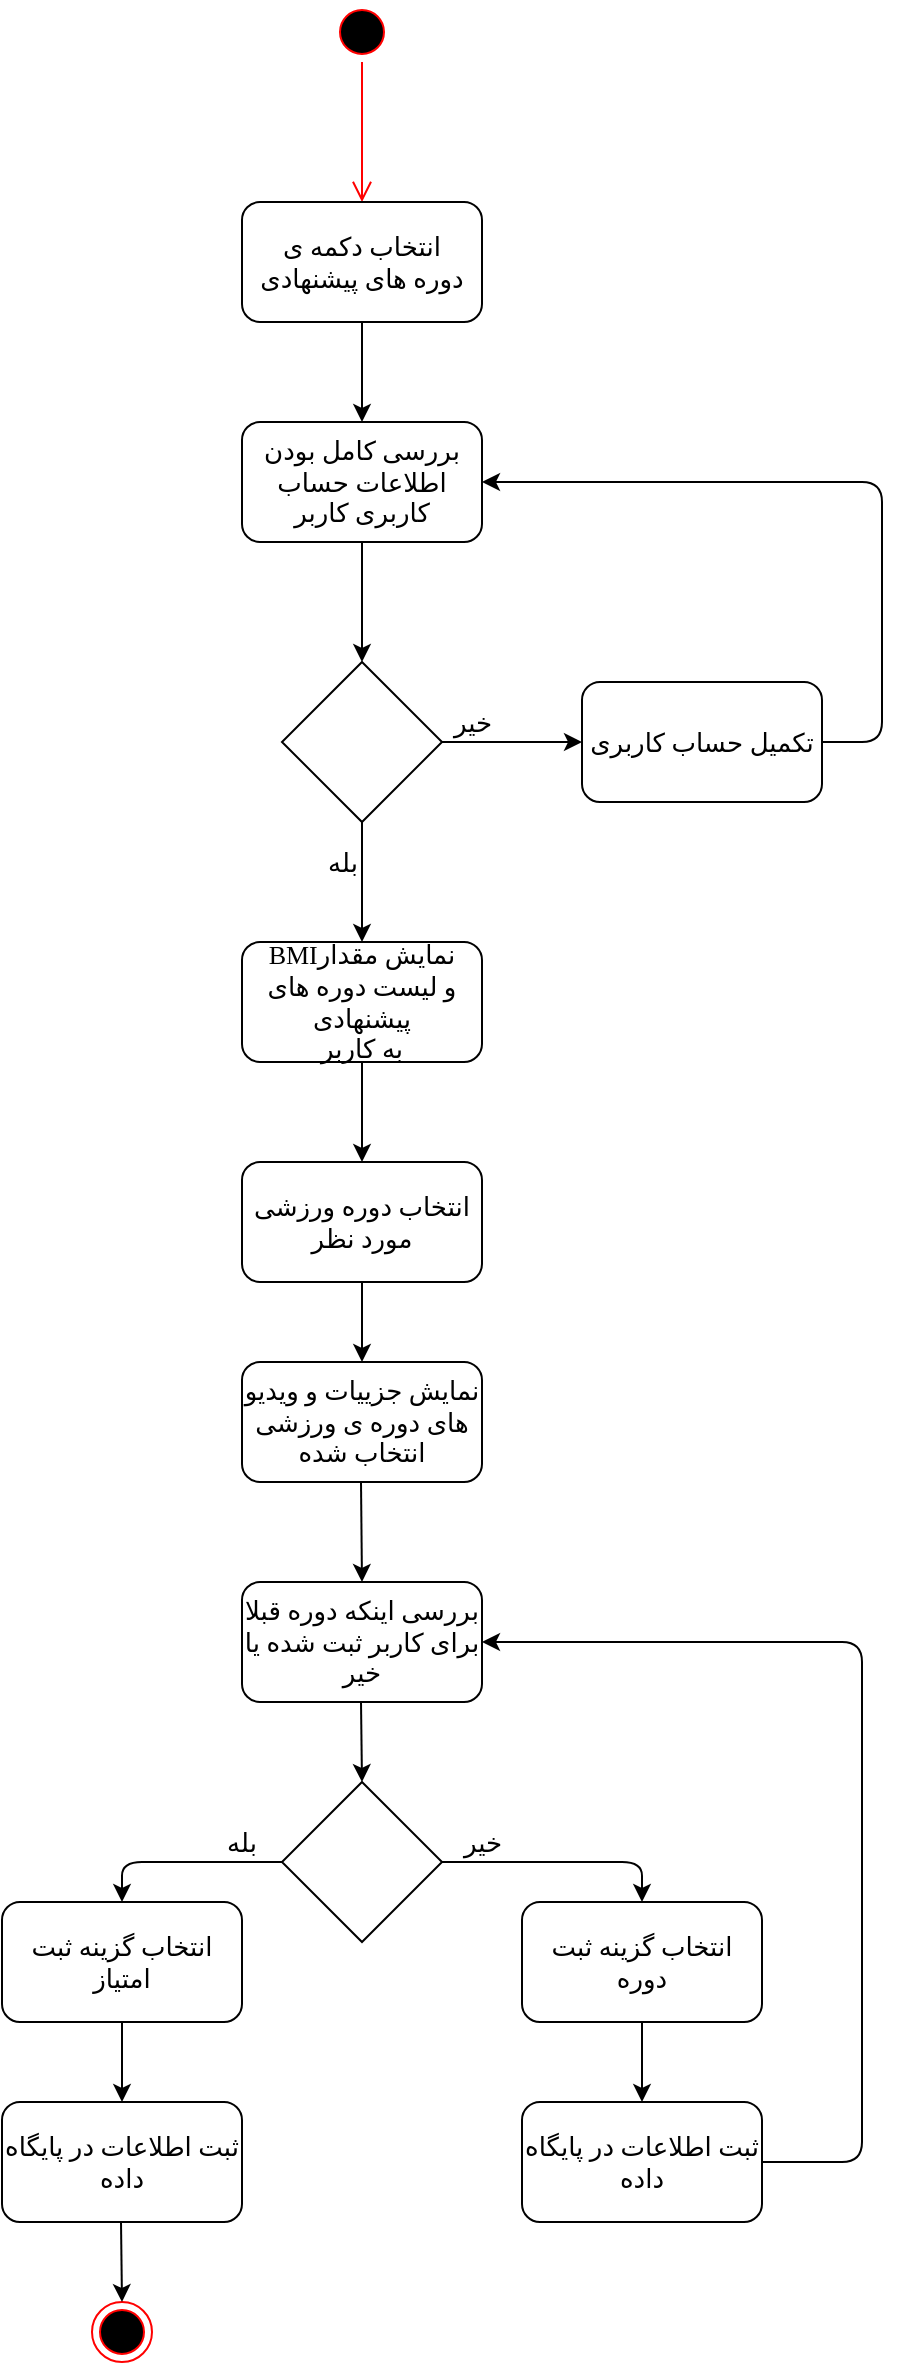 <mxfile version="14.8.1" type="github">
  <diagram id="ZJVrBKJgZ6AO6duT7ITB" name="Page-1">
    <mxGraphModel dx="1632" dy="436" grid="1" gridSize="10" guides="1" tooltips="1" connect="1" arrows="1" fold="1" page="1" pageScale="1" pageWidth="850" pageHeight="1100" math="0" shadow="0">
      <root>
        <mxCell id="0" />
        <mxCell id="1" parent="0" />
        <mxCell id="iygFAxfcVMYQyXbJ4-kD-1" value="" style="ellipse;html=1;shape=startState;fillColor=#000000;strokeColor=#ff0000;" parent="1" vertex="1">
          <mxGeometry x="145" y="60" width="30" height="30" as="geometry" />
        </mxCell>
        <mxCell id="iygFAxfcVMYQyXbJ4-kD-2" value="" style="edgeStyle=orthogonalEdgeStyle;html=1;verticalAlign=bottom;endArrow=open;endSize=8;strokeColor=#ff0000;entryX=0.5;entryY=0;entryDx=0;entryDy=0;" parent="1" source="iygFAxfcVMYQyXbJ4-kD-1" target="iygFAxfcVMYQyXbJ4-kD-4" edge="1">
          <mxGeometry relative="1" as="geometry">
            <mxPoint x="160" y="150" as="targetPoint" />
          </mxGeometry>
        </mxCell>
        <mxCell id="iygFAxfcVMYQyXbJ4-kD-3" value="" style="edgeStyle=orthogonalEdgeStyle;rounded=0;orthogonalLoop=1;jettySize=auto;html=1;" parent="1" source="iygFAxfcVMYQyXbJ4-kD-4" edge="1">
          <mxGeometry relative="1" as="geometry">
            <mxPoint x="160" y="270" as="targetPoint" />
          </mxGeometry>
        </mxCell>
        <mxCell id="iygFAxfcVMYQyXbJ4-kD-4" value="&lt;div style=&quot;font-size: 13px&quot;&gt;&lt;font style=&quot;font-size: 13px&quot; face=&quot;B Zar&quot;&gt;انتخاب دکمه ی &lt;br&gt;&lt;/font&gt;&lt;/div&gt;&lt;div style=&quot;font-size: 13px&quot;&gt;&lt;font style=&quot;font-size: 13px&quot; face=&quot;B Zar&quot;&gt;دوره های پیشنهادی&lt;/font&gt;&lt;br&gt;&lt;/div&gt;" style="rounded=1;whiteSpace=wrap;html=1;" parent="1" vertex="1">
          <mxGeometry x="100" y="160" width="120" height="60" as="geometry" />
        </mxCell>
        <mxCell id="iygFAxfcVMYQyXbJ4-kD-5" style="edgeStyle=orthogonalEdgeStyle;rounded=0;orthogonalLoop=1;jettySize=auto;html=1;entryX=0.5;entryY=0;entryDx=0;entryDy=0;" parent="1" source="iygFAxfcVMYQyXbJ4-kD-6" edge="1">
          <mxGeometry relative="1" as="geometry">
            <mxPoint x="160" y="640" as="targetPoint" />
          </mxGeometry>
        </mxCell>
        <mxCell id="iygFAxfcVMYQyXbJ4-kD-6" value="&lt;font face=&quot;B Zar&quot; style=&quot;font-size: 13px&quot;&gt;BMIنمایش مقدار&lt;br&gt;و&amp;nbsp;لیست دوره های پیشنهادی&lt;br&gt;&amp;nbsp;به کاربر&amp;nbsp;&lt;/font&gt;" style="rounded=1;whiteSpace=wrap;html=1;" parent="1" vertex="1">
          <mxGeometry x="100" y="530" width="120" height="60" as="geometry" />
        </mxCell>
        <mxCell id="ygSJgp5q-DFjQj9yv-WD-1" value="&lt;font face=&quot;B Zar&quot;&gt;&lt;span style=&quot;font-size: 13px&quot;&gt;بررسی کامل بودن اطلاعات حساب کاربری کاربر&lt;/span&gt;&lt;/font&gt;" style="rounded=1;whiteSpace=wrap;html=1;" parent="1" vertex="1">
          <mxGeometry x="100" y="270" width="120" height="60" as="geometry" />
        </mxCell>
        <mxCell id="ygSJgp5q-DFjQj9yv-WD-2" value="" style="rhombus;whiteSpace=wrap;html=1;fontFamily=B Zar;fontSize=13;" parent="1" vertex="1">
          <mxGeometry x="120" y="390" width="80" height="80" as="geometry" />
        </mxCell>
        <mxCell id="ygSJgp5q-DFjQj9yv-WD-3" value="" style="edgeStyle=orthogonalEdgeStyle;rounded=0;orthogonalLoop=1;jettySize=auto;html=1;exitX=0.5;exitY=1;exitDx=0;exitDy=0;" parent="1" source="ygSJgp5q-DFjQj9yv-WD-1" edge="1">
          <mxGeometry relative="1" as="geometry">
            <mxPoint x="170" y="230" as="sourcePoint" />
            <mxPoint x="160" y="390" as="targetPoint" />
          </mxGeometry>
        </mxCell>
        <mxCell id="ygSJgp5q-DFjQj9yv-WD-5" value="" style="edgeStyle=orthogonalEdgeStyle;rounded=0;orthogonalLoop=1;jettySize=auto;html=1;exitX=0.5;exitY=1;exitDx=0;exitDy=0;entryX=0.5;entryY=0;entryDx=0;entryDy=0;" parent="1" source="ygSJgp5q-DFjQj9yv-WD-2" target="iygFAxfcVMYQyXbJ4-kD-6" edge="1">
          <mxGeometry relative="1" as="geometry">
            <mxPoint x="170" y="340" as="sourcePoint" />
            <mxPoint x="170" y="400" as="targetPoint" />
          </mxGeometry>
        </mxCell>
        <mxCell id="ygSJgp5q-DFjQj9yv-WD-6" value="" style="endArrow=classic;html=1;exitX=1;exitY=0.5;exitDx=0;exitDy=0;" parent="1" source="ygSJgp5q-DFjQj9yv-WD-2" edge="1">
          <mxGeometry width="50" height="50" relative="1" as="geometry">
            <mxPoint x="360" y="480" as="sourcePoint" />
            <mxPoint x="270" y="430" as="targetPoint" />
          </mxGeometry>
        </mxCell>
        <mxCell id="ygSJgp5q-DFjQj9yv-WD-7" value="&lt;font face=&quot;B Zar&quot;&gt;&lt;span style=&quot;font-size: 13px&quot;&gt;تکمیل حساب کاربری&lt;/span&gt;&lt;/font&gt;" style="rounded=1;whiteSpace=wrap;html=1;" parent="1" vertex="1">
          <mxGeometry x="270" y="400" width="120" height="60" as="geometry" />
        </mxCell>
        <mxCell id="ygSJgp5q-DFjQj9yv-WD-8" value="" style="endArrow=classic;html=1;exitX=1;exitY=0.5;exitDx=0;exitDy=0;entryX=1;entryY=0.5;entryDx=0;entryDy=0;" parent="1" source="ygSJgp5q-DFjQj9yv-WD-7" target="ygSJgp5q-DFjQj9yv-WD-1" edge="1">
          <mxGeometry width="50" height="50" relative="1" as="geometry">
            <mxPoint x="360" y="370" as="sourcePoint" />
            <mxPoint x="410" y="320" as="targetPoint" />
            <Array as="points">
              <mxPoint x="420" y="430" />
              <mxPoint x="420" y="300" />
            </Array>
          </mxGeometry>
        </mxCell>
        <mxCell id="ygSJgp5q-DFjQj9yv-WD-9" value="&lt;font face=&quot;B Zar&quot; style=&quot;font-size: 13px&quot;&gt;خیر&lt;/font&gt;" style="text;html=1;align=center;verticalAlign=middle;resizable=0;points=[];autosize=1;strokeColor=none;" parent="1" vertex="1">
          <mxGeometry x="200" y="410" width="30" height="20" as="geometry" />
        </mxCell>
        <mxCell id="ygSJgp5q-DFjQj9yv-WD-10" value="&lt;font face=&quot;B Zar&quot; style=&quot;font-size: 13px&quot;&gt;بله&lt;/font&gt;" style="text;html=1;align=center;verticalAlign=middle;resizable=0;points=[];autosize=1;strokeColor=none;" parent="1" vertex="1">
          <mxGeometry x="140" y="480" width="20" height="20" as="geometry" />
        </mxCell>
        <mxCell id="ygSJgp5q-DFjQj9yv-WD-11" value="" style="edgeStyle=orthogonalEdgeStyle;rounded=0;orthogonalLoop=1;jettySize=auto;html=1;" parent="1" source="ygSJgp5q-DFjQj9yv-WD-12" edge="1">
          <mxGeometry relative="1" as="geometry">
            <mxPoint x="160" y="740" as="targetPoint" />
          </mxGeometry>
        </mxCell>
        <mxCell id="ygSJgp5q-DFjQj9yv-WD-12" value="&lt;div&gt;&lt;font style=&quot;font-size: 13px&quot; face=&quot;B Zar&quot;&gt;انتخاب دوره ورزشی مورد نظر&lt;/font&gt;&lt;/div&gt;" style="rounded=1;whiteSpace=wrap;html=1;" parent="1" vertex="1">
          <mxGeometry x="100" y="640" width="120" height="60" as="geometry" />
        </mxCell>
        <mxCell id="ygSJgp5q-DFjQj9yv-WD-13" value="" style="ellipse;html=1;shape=endState;fillColor=#000000;strokeColor=#ff0000;" parent="1" vertex="1">
          <mxGeometry x="25" y="1210" width="30" height="30" as="geometry" />
        </mxCell>
        <mxCell id="ygSJgp5q-DFjQj9yv-WD-14" value="&lt;font style=&quot;font-size: 13px&quot; face=&quot;B Zar&quot;&gt;ثبت اطلاعات در پایگاه داده&lt;/font&gt;" style="rounded=1;whiteSpace=wrap;html=1;" parent="1" vertex="1">
          <mxGeometry x="-20" y="1110" width="120" height="60" as="geometry" />
        </mxCell>
        <mxCell id="ygSJgp5q-DFjQj9yv-WD-15" value="" style="endArrow=classic;html=1;" parent="1" edge="1">
          <mxGeometry width="50" height="50" relative="1" as="geometry">
            <mxPoint x="39.5" y="1170" as="sourcePoint" />
            <mxPoint x="40" y="1210" as="targetPoint" />
          </mxGeometry>
        </mxCell>
        <mxCell id="ygSJgp5q-DFjQj9yv-WD-16" value="&lt;div&gt;&lt;font face=&quot;B Zar&quot; style=&quot;font-size: 13px&quot;&gt;بررسی اینکه دوره قبلا برای کاربر ثبت شده یا خیر&lt;/font&gt;&lt;/div&gt;" style="rounded=1;whiteSpace=wrap;html=1;" parent="1" vertex="1">
          <mxGeometry x="100" y="850" width="120" height="60" as="geometry" />
        </mxCell>
        <mxCell id="ygSJgp5q-DFjQj9yv-WD-17" value="&lt;font face=&quot;B Zar&quot; style=&quot;font-size: 13px&quot;&gt;انتخاب گزینه ثبت امتیاز&lt;/font&gt;" style="rounded=1;whiteSpace=wrap;html=1;" parent="1" vertex="1">
          <mxGeometry x="-20" y="1010" width="120" height="60" as="geometry" />
        </mxCell>
        <mxCell id="ygSJgp5q-DFjQj9yv-WD-18" value="" style="endArrow=classic;html=1;" parent="1" edge="1">
          <mxGeometry width="50" height="50" relative="1" as="geometry">
            <mxPoint x="159.5" y="910" as="sourcePoint" />
            <mxPoint x="160" y="950" as="targetPoint" />
          </mxGeometry>
        </mxCell>
        <mxCell id="ygSJgp5q-DFjQj9yv-WD-19" value="&lt;font face=&quot;B Zar&quot; style=&quot;font-size: 13px&quot;&gt;نمایش جزییات و ویدیو های دوره ی ورزشی انتخاب شده&lt;/font&gt;" style="rounded=1;whiteSpace=wrap;html=1;" parent="1" vertex="1">
          <mxGeometry x="100" y="740" width="120" height="60" as="geometry" />
        </mxCell>
        <mxCell id="ygSJgp5q-DFjQj9yv-WD-20" value="" style="endArrow=classic;html=1;" parent="1" edge="1">
          <mxGeometry width="50" height="50" relative="1" as="geometry">
            <mxPoint x="159.5" y="800" as="sourcePoint" />
            <mxPoint x="160" y="850" as="targetPoint" />
          </mxGeometry>
        </mxCell>
        <mxCell id="ygSJgp5q-DFjQj9yv-WD-21" value="" style="rhombus;whiteSpace=wrap;html=1;" parent="1" vertex="1">
          <mxGeometry x="120" y="950" width="80" height="80" as="geometry" />
        </mxCell>
        <mxCell id="ygSJgp5q-DFjQj9yv-WD-22" value="&lt;font face=&quot;B Zar&quot; style=&quot;font-size: 13px&quot;&gt;ثبت اطلاعات در پایگاه داده&lt;/font&gt;" style="rounded=1;whiteSpace=wrap;html=1;" parent="1" vertex="1">
          <mxGeometry x="240" y="1110" width="120" height="60" as="geometry" />
        </mxCell>
        <mxCell id="ygSJgp5q-DFjQj9yv-WD-23" value="" style="endArrow=classic;html=1;exitX=1;exitY=0.5;exitDx=0;exitDy=0;entryX=1;entryY=0.5;entryDx=0;entryDy=0;" parent="1" source="ygSJgp5q-DFjQj9yv-WD-22" target="ygSJgp5q-DFjQj9yv-WD-16" edge="1">
          <mxGeometry width="50" height="50" relative="1" as="geometry">
            <mxPoint x="299.5" y="1170" as="sourcePoint" />
            <mxPoint x="440" y="867.333" as="targetPoint" />
            <Array as="points">
              <mxPoint x="410" y="1140" />
              <mxPoint x="410" y="1000" />
              <mxPoint x="410" y="880" />
            </Array>
          </mxGeometry>
        </mxCell>
        <mxCell id="ygSJgp5q-DFjQj9yv-WD-24" value="&lt;font face=&quot;B Zar&quot; style=&quot;font-size: 13px&quot;&gt;انتخاب گزینه ثبت دوره&lt;/font&gt;" style="rounded=1;whiteSpace=wrap;html=1;" parent="1" vertex="1">
          <mxGeometry x="240" y="1010" width="120" height="60" as="geometry" />
        </mxCell>
        <mxCell id="ygSJgp5q-DFjQj9yv-WD-25" value="" style="endArrow=classic;html=1;entryX=0.5;entryY=0;entryDx=0;entryDy=0;exitX=0.5;exitY=1;exitDx=0;exitDy=0;" parent="1" source="ygSJgp5q-DFjQj9yv-WD-24" target="ygSJgp5q-DFjQj9yv-WD-22" edge="1">
          <mxGeometry width="50" height="50" relative="1" as="geometry">
            <mxPoint x="250" y="1110" as="sourcePoint" />
            <mxPoint x="300" y="1060" as="targetPoint" />
          </mxGeometry>
        </mxCell>
        <mxCell id="ygSJgp5q-DFjQj9yv-WD-26" value="" style="endArrow=classic;html=1;exitX=1;exitY=0.5;exitDx=0;exitDy=0;entryX=0.5;entryY=0;entryDx=0;entryDy=0;" parent="1" source="ygSJgp5q-DFjQj9yv-WD-21" target="ygSJgp5q-DFjQj9yv-WD-24" edge="1">
          <mxGeometry width="50" height="50" relative="1" as="geometry">
            <mxPoint x="250" y="1120" as="sourcePoint" />
            <mxPoint x="300" y="1070" as="targetPoint" />
            <Array as="points">
              <mxPoint x="300" y="990" />
            </Array>
          </mxGeometry>
        </mxCell>
        <mxCell id="ygSJgp5q-DFjQj9yv-WD-27" value="" style="endArrow=classic;html=1;entryX=0.5;entryY=0;entryDx=0;entryDy=0;" parent="1" target="ygSJgp5q-DFjQj9yv-WD-17" edge="1">
          <mxGeometry width="50" height="50" relative="1" as="geometry">
            <mxPoint x="120" y="990" as="sourcePoint" />
            <mxPoint x="330" y="1070" as="targetPoint" />
            <Array as="points">
              <mxPoint x="40" y="990" />
            </Array>
          </mxGeometry>
        </mxCell>
        <mxCell id="ygSJgp5q-DFjQj9yv-WD-28" value="" style="endArrow=classic;html=1;exitX=0.5;exitY=1;exitDx=0;exitDy=0;entryX=0.5;entryY=0;entryDx=0;entryDy=0;" parent="1" source="ygSJgp5q-DFjQj9yv-WD-17" target="ygSJgp5q-DFjQj9yv-WD-14" edge="1">
          <mxGeometry width="50" height="50" relative="1" as="geometry">
            <mxPoint x="280" y="1120" as="sourcePoint" />
            <mxPoint x="330" y="1070" as="targetPoint" />
          </mxGeometry>
        </mxCell>
        <mxCell id="ygSJgp5q-DFjQj9yv-WD-29" value="&lt;font face=&quot;B Zar&quot; style=&quot;font-size: 13px&quot;&gt;بله&lt;/font&gt;" style="text;html=1;strokeColor=none;fillColor=none;align=center;verticalAlign=middle;whiteSpace=wrap;rounded=0;" parent="1" vertex="1">
          <mxGeometry x="80" y="970" width="40" height="20" as="geometry" />
        </mxCell>
        <mxCell id="ygSJgp5q-DFjQj9yv-WD-30" value="&lt;font face=&quot;B Zar&quot; style=&quot;font-size: 13px&quot;&gt;خیر&lt;/font&gt;" style="text;html=1;align=center;verticalAlign=middle;resizable=0;points=[];autosize=1;strokeColor=none;" parent="1" vertex="1">
          <mxGeometry x="205" y="970" width="30" height="20" as="geometry" />
        </mxCell>
      </root>
    </mxGraphModel>
  </diagram>
</mxfile>
